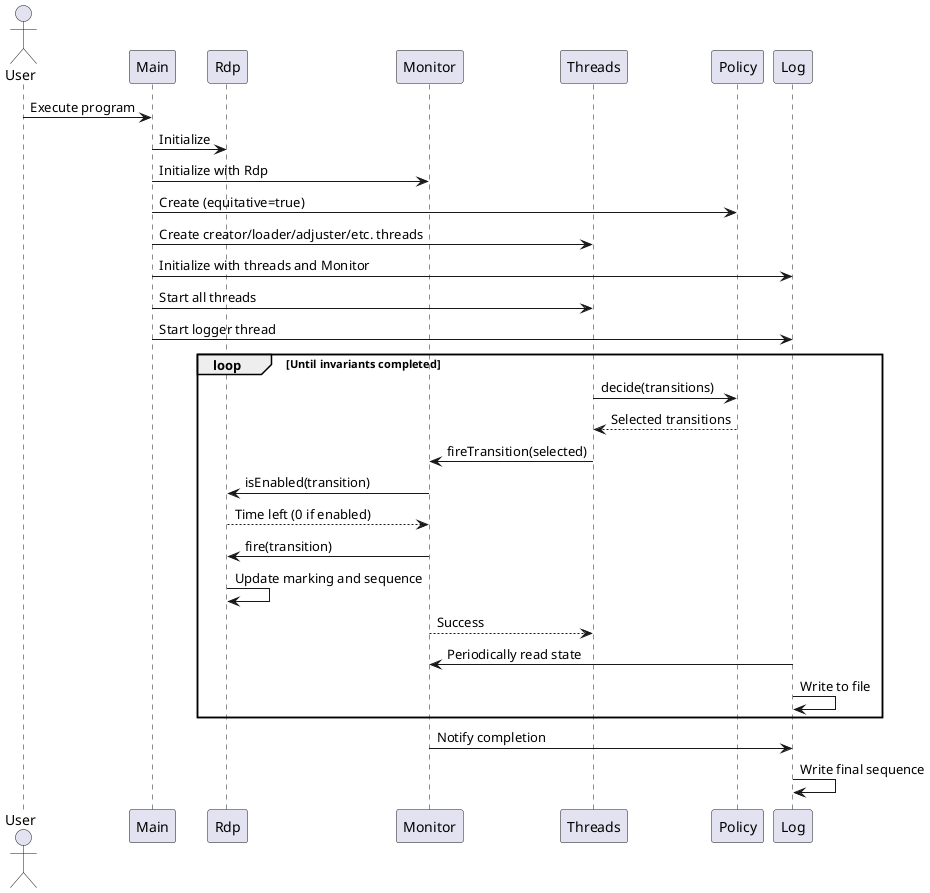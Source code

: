 @startuml
actor User
participant Main
participant Rdp
participant Monitor
participant Threads
participant Policy
participant Log

User -> Main: Execute program
Main -> Rdp: Initialize
Main -> Monitor: Initialize with Rdp
Main -> Policy: Create (equitative=true)
Main -> Threads: Create creator/loader/adjuster/etc. threads
Main -> Log: Initialize with threads and Monitor

Main -> Threads: Start all threads
Main -> Log: Start logger thread

loop Until invariants completed
  Threads -> Policy: decide(transitions)
  Policy --> Threads: Selected transitions
  Threads -> Monitor: fireTransition(selected)
  Monitor -> Rdp: isEnabled(transition)
  Rdp --> Monitor: Time left (0 if enabled)
  Monitor -> Rdp: fire(transition)
  Rdp -> Rdp: Update marking and sequence
  Monitor --> Threads: Success
  Log -> Monitor: Periodically read state
  Log -> Log: Write to file
end

Monitor -> Log: Notify completion
Log -> Log: Write final sequence
@enduml